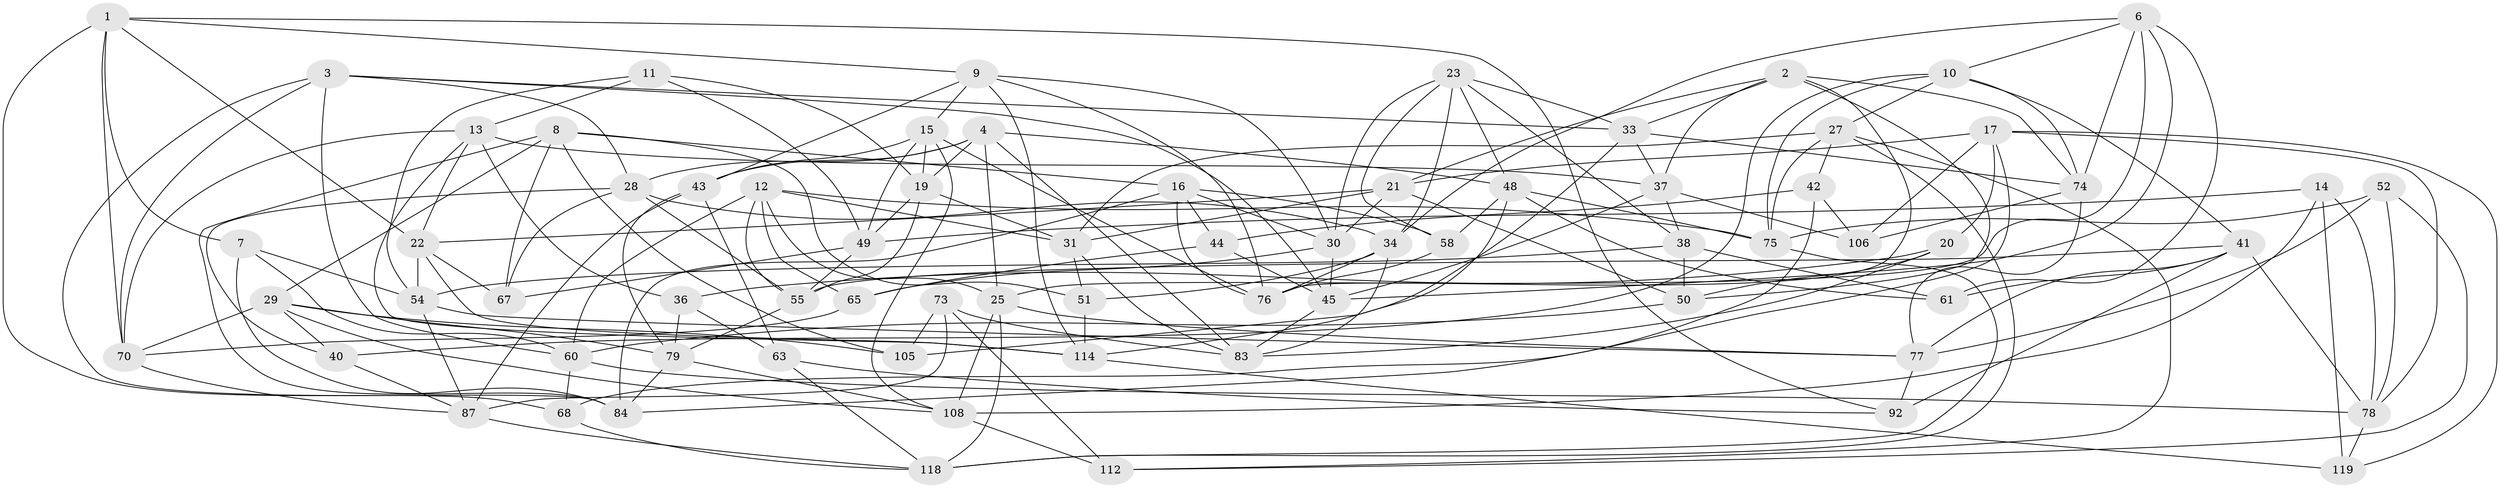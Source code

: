 // Generated by graph-tools (version 1.1) at 2025/52/02/27/25 19:52:27]
// undirected, 71 vertices, 190 edges
graph export_dot {
graph [start="1"]
  node [color=gray90,style=filled];
  1 [super="+101"];
  2 [super="+5"];
  3 [super="+69"];
  4 [super="+46"];
  6 [super="+66"];
  7;
  8 [super="+81"];
  9 [super="+32"];
  10 [super="+24"];
  11;
  12 [super="+86"];
  13 [super="+47"];
  14;
  15 [super="+82"];
  16 [super="+18"];
  17 [super="+62"];
  19 [super="+104"];
  20;
  21 [super="+71"];
  22 [super="+26"];
  23 [super="+53"];
  25 [super="+35"];
  27 [super="+56"];
  28 [super="+85"];
  29 [super="+110"];
  30 [super="+59"];
  31 [super="+116"];
  33 [super="+94"];
  34 [super="+39"];
  36;
  37 [super="+57"];
  38 [super="+97"];
  40;
  41 [super="+64"];
  42;
  43 [super="+88"];
  44;
  45 [super="+113"];
  48 [super="+102"];
  49 [super="+98"];
  50 [super="+91"];
  51;
  52;
  54 [super="+93"];
  55 [super="+89"];
  58;
  60 [super="+103"];
  61;
  63;
  65;
  67;
  68;
  70 [super="+72"];
  73;
  74 [super="+80"];
  75 [super="+95"];
  76 [super="+107"];
  77 [super="+100"];
  78 [super="+111"];
  79 [super="+96"];
  83 [super="+90"];
  84 [super="+117"];
  87 [super="+99"];
  92;
  105;
  106;
  108 [super="+109"];
  112;
  114 [super="+115"];
  118 [super="+120"];
  119;
  1 -- 7;
  1 -- 70;
  1 -- 68;
  1 -- 9;
  1 -- 92;
  1 -- 22;
  2 -- 74;
  2 -- 37;
  2 -- 33;
  2 -- 50;
  2 -- 76;
  2 -- 21;
  3 -- 60;
  3 -- 28;
  3 -- 33;
  3 -- 84;
  3 -- 45;
  3 -- 70;
  4 -- 28;
  4 -- 43;
  4 -- 48;
  4 -- 25;
  4 -- 83;
  4 -- 19;
  6 -- 45;
  6 -- 25;
  6 -- 61;
  6 -- 34;
  6 -- 10;
  6 -- 74;
  7 -- 54;
  7 -- 84;
  7 -- 60;
  8 -- 67;
  8 -- 51;
  8 -- 105;
  8 -- 16;
  8 -- 29;
  8 -- 84;
  9 -- 15;
  9 -- 76;
  9 -- 30;
  9 -- 43;
  9 -- 114;
  10 -- 40;
  10 -- 41;
  10 -- 27;
  10 -- 74;
  10 -- 75;
  11 -- 54;
  11 -- 19;
  11 -- 49;
  11 -- 13;
  12 -- 65;
  12 -- 60;
  12 -- 25;
  12 -- 55;
  12 -- 31;
  12 -- 75;
  13 -- 114;
  13 -- 70;
  13 -- 37;
  13 -- 36;
  13 -- 22;
  14 -- 78;
  14 -- 49;
  14 -- 119;
  14 -- 108;
  15 -- 19;
  15 -- 108;
  15 -- 43;
  15 -- 49;
  15 -- 76;
  16 -- 84;
  16 -- 58;
  16 -- 44;
  16 -- 76;
  16 -- 30;
  17 -- 21;
  17 -- 106;
  17 -- 20;
  17 -- 78;
  17 -- 119;
  17 -- 84;
  19 -- 31;
  19 -- 49;
  19 -- 55;
  20 -- 36;
  20 -- 50;
  20 -- 83;
  21 -- 31;
  21 -- 50;
  21 -- 22;
  21 -- 30;
  22 -- 114;
  22 -- 67;
  22 -- 54;
  23 -- 58;
  23 -- 34;
  23 -- 33;
  23 -- 48;
  23 -- 38;
  23 -- 30;
  25 -- 77;
  25 -- 118;
  25 -- 108;
  27 -- 118;
  27 -- 112;
  27 -- 75;
  27 -- 42;
  27 -- 31;
  28 -- 40;
  28 -- 34;
  28 -- 67;
  28 -- 55;
  29 -- 108;
  29 -- 70;
  29 -- 105;
  29 -- 40;
  29 -- 79;
  30 -- 65;
  30 -- 45;
  31 -- 51;
  31 -- 83;
  33 -- 74;
  33 -- 105;
  33 -- 37;
  34 -- 51;
  34 -- 83;
  34 -- 76;
  36 -- 63;
  36 -- 79;
  37 -- 106;
  37 -- 45;
  37 -- 38;
  38 -- 50 [weight=2];
  38 -- 54;
  38 -- 61;
  40 -- 87;
  41 -- 77;
  41 -- 92;
  41 -- 78;
  41 -- 61;
  41 -- 55;
  42 -- 106;
  42 -- 44;
  42 -- 68;
  43 -- 79;
  43 -- 63;
  43 -- 87;
  44 -- 65;
  44 -- 45;
  45 -- 83;
  48 -- 58;
  48 -- 114;
  48 -- 61;
  48 -- 75;
  49 -- 67;
  49 -- 55;
  50 -- 60;
  51 -- 114;
  52 -- 78;
  52 -- 75;
  52 -- 112;
  52 -- 77;
  54 -- 87;
  54 -- 77;
  55 -- 79;
  58 -- 76;
  60 -- 68;
  60 -- 78;
  63 -- 92;
  63 -- 118;
  65 -- 70;
  68 -- 118;
  70 -- 87;
  73 -- 112;
  73 -- 105;
  73 -- 87;
  73 -- 83;
  74 -- 106;
  74 -- 77;
  75 -- 118;
  77 -- 92;
  78 -- 119;
  79 -- 108;
  79 -- 84;
  87 -- 118;
  108 -- 112;
  114 -- 119;
}

